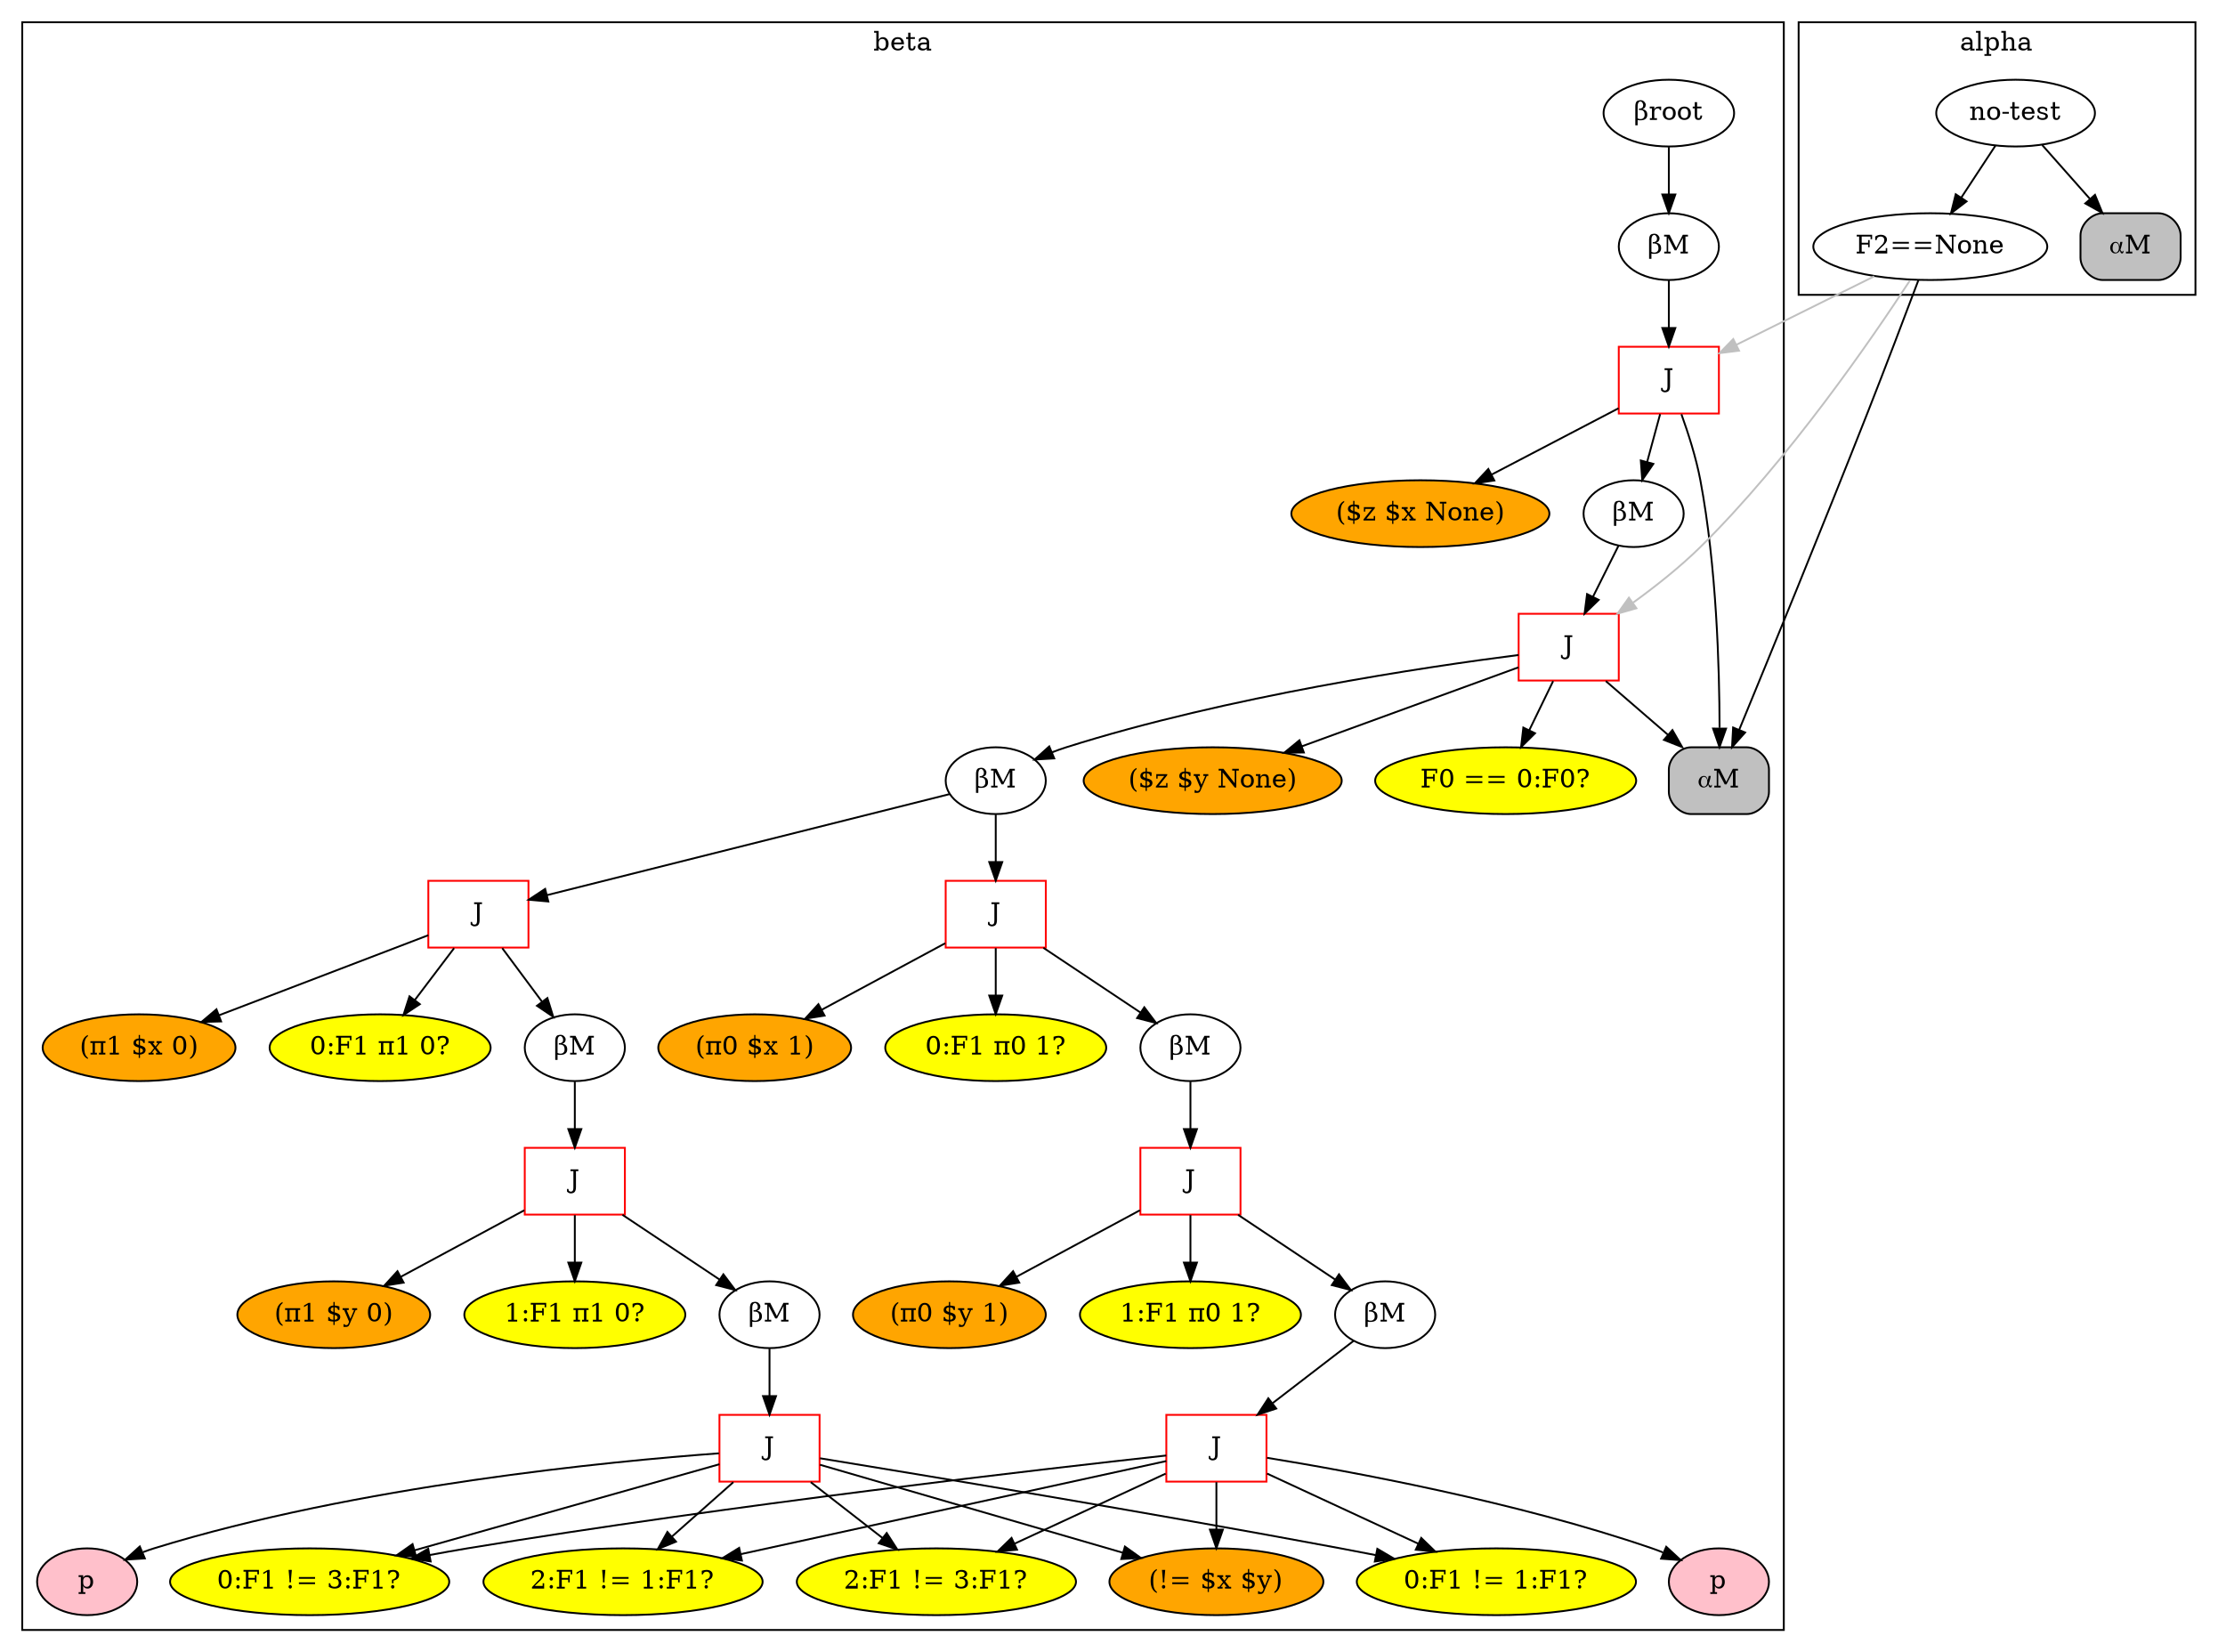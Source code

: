 digraph {
	subgraph cluster_1 {
	label = beta
	"BetaNode 0x7f02a5c1ef60" [label="βroot"];
	"BetaNode 0x7f02a5c1ef60" -> "BetaMemory 0x7f02a5be7c88";
	"BetaMemory 0x7f02a5be7c88" [label="βM"];
	"BetaMemory 0x7f02a5be7c88" -> "JoinNode 0x7f02a5be7d68";
	"JoinNode 0x7f02a5be7d68" [shape=box,color=red,label="J"];
	"JoinNode 0x7f02a5be7d68" -> "⍺M:<rete.alpha.AlphaMemory object at 0x7f02a5be7d30>"
	"($z $x None)" [style=filled,fillcolor=orange];
	"JoinNode 0x7f02a5be7d68" -> "($z $x None)"
	"JoinNode 0x7f02a5be7d68" -> "BetaMemory 0x7f02a5be7da0";
	"BetaMemory 0x7f02a5be7da0" [label="βM"];
	"BetaMemory 0x7f02a5be7da0" -> "JoinNode 0x7f02a5be7dd8";
	"JoinNode 0x7f02a5be7dd8" [shape=box,color=red,label="J"];
	"JoinNode 0x7f02a5be7dd8" -> "⍺M:<rete.alpha.AlphaMemory object at 0x7f02a5be7d30>"
	"($z $y None)" [style=filled,fillcolor=orange];
	"JoinNode 0x7f02a5be7dd8" -> "($z $y None)"
	"F0 == 0:F0?" [style=filled,fillcolor=yellow];
	"JoinNode 0x7f02a5be7dd8" -> "F0 == 0:F0?"
	"JoinNode 0x7f02a5be7dd8" -> "BetaMemory 0x7f02a5be7e10";
	"BetaMemory 0x7f02a5be7e10" [label="βM"];
	"BetaMemory 0x7f02a5be7e10" -> "JoinNode 0x7f02a5be7e80";
	"JoinNode 0x7f02a5be7e80" [shape=box,color=red,label="J"];
	"(π1 $x 0)" [style=filled,fillcolor=orange];
	"JoinNode 0x7f02a5be7e80" -> "(π1 $x 0)"
	"0:F1 π1 0?" [style=filled,fillcolor=yellow];
	"JoinNode 0x7f02a5be7e80" -> "0:F1 π1 0?"
	"JoinNode 0x7f02a5be7e80" -> "BetaMemory 0x7f02a5be7ef0";
	"BetaMemory 0x7f02a5be7ef0" [label="βM"];
	"BetaMemory 0x7f02a5be7ef0" -> "JoinNode 0x7f02a5be7f28";
	"JoinNode 0x7f02a5be7f28" [shape=box,color=red,label="J"];
	"(π1 $y 0)" [style=filled,fillcolor=orange];
	"JoinNode 0x7f02a5be7f28" -> "(π1 $y 0)"
	"1:F1 π1 0?" [style=filled,fillcolor=yellow];
	"JoinNode 0x7f02a5be7f28" -> "1:F1 π1 0?"
	"JoinNode 0x7f02a5be7f28" -> "BetaMemory 0x7f02a5be7f98";
	"BetaMemory 0x7f02a5be7f98" [label="βM"];
	"BetaMemory 0x7f02a5be7f98" -> "JoinNode 0x7f02a5be7fd0";
	"JoinNode 0x7f02a5be7fd0" [shape=box,color=red,label="J"];
	"(!= $x $y)" [style=filled,fillcolor=orange];
	"JoinNode 0x7f02a5be7fd0" -> "(!= $x $y)"
	"0:F1 != 1:F1?" [style=filled,fillcolor=yellow];
	"JoinNode 0x7f02a5be7fd0" -> "0:F1 != 1:F1?"
	"0:F1 != 3:F1?" [style=filled,fillcolor=yellow];
	"JoinNode 0x7f02a5be7fd0" -> "0:F1 != 3:F1?"
	"2:F1 != 1:F1?" [style=filled,fillcolor=yellow];
	"JoinNode 0x7f02a5be7fd0" -> "2:F1 != 1:F1?"
	"2:F1 != 3:F1?" [style=filled,fillcolor=yellow];
	"JoinNode 0x7f02a5be7fd0" -> "2:F1 != 3:F1?"
	"JoinNode 0x7f02a5be7fd0" -> "PNode 0x7f02a5be7c50";
	"PNode 0x7f02a5be7c50" [style=filled,fillcolor=pink,label="p"];
	"BetaMemory 0x7f02a5be7e10" -> "JoinNode 0x7f02a5b6a320";
	"JoinNode 0x7f02a5b6a320" [shape=box,color=red,label="J"];
	"(π0 $x 1)" [style=filled,fillcolor=orange];
	"JoinNode 0x7f02a5b6a320" -> "(π0 $x 1)"
	"0:F1 π0 1?" [style=filled,fillcolor=yellow];
	"JoinNode 0x7f02a5b6a320" -> "0:F1 π0 1?"
	"JoinNode 0x7f02a5b6a320" -> "BetaMemory 0x7f02a5b6a2b0";
	"BetaMemory 0x7f02a5b6a2b0" [label="βM"];
	"BetaMemory 0x7f02a5b6a2b0" -> "JoinNode 0x7f02a5b6a358";
	"JoinNode 0x7f02a5b6a358" [shape=box,color=red,label="J"];
	"(π0 $y 1)" [style=filled,fillcolor=orange];
	"JoinNode 0x7f02a5b6a358" -> "(π0 $y 1)"
	"1:F1 π0 1?" [style=filled,fillcolor=yellow];
	"JoinNode 0x7f02a5b6a358" -> "1:F1 π0 1?"
	"JoinNode 0x7f02a5b6a358" -> "BetaMemory 0x7f02a5b6a3c8";
	"BetaMemory 0x7f02a5b6a3c8" [label="βM"];
	"BetaMemory 0x7f02a5b6a3c8" -> "JoinNode 0x7f02a5b6a400";
	"JoinNode 0x7f02a5b6a400" [shape=box,color=red,label="J"];
	"(!= $x $y)" [style=filled,fillcolor=orange];
	"JoinNode 0x7f02a5b6a400" -> "(!= $x $y)"
	"0:F1 != 1:F1?" [style=filled,fillcolor=yellow];
	"JoinNode 0x7f02a5b6a400" -> "0:F1 != 1:F1?"
	"0:F1 != 3:F1?" [style=filled,fillcolor=yellow];
	"JoinNode 0x7f02a5b6a400" -> "0:F1 != 3:F1?"
	"2:F1 != 1:F1?" [style=filled,fillcolor=yellow];
	"JoinNode 0x7f02a5b6a400" -> "2:F1 != 1:F1?"
	"2:F1 != 3:F1?" [style=filled,fillcolor=yellow];
	"JoinNode 0x7f02a5b6a400" -> "2:F1 != 3:F1?"
	"JoinNode 0x7f02a5b6a400" -> "PNode 0x7f02a5b6a278";
	"PNode 0x7f02a5b6a278" [style=filled,fillcolor=pink,label="p"];
	}
	subgraph cluster_0 {
	label = alpha
	"no-test" -> "F2==None";
	"F2==None" -> "⍺M:<rete.alpha.AlphaMemory object at 0x7f02a5be7d30>";
	"⍺M:<rete.alpha.AlphaMemory object at 0x7f02a5be7d30>" [shape=box, style="rounded,filled", label="⍺M", fillcolor=gray];
	"no-test" -> "⍺M:<rete.alpha.AlphaMemory object at 0x7f02a5c1ec18>";
	"⍺M:<rete.alpha.AlphaMemory object at 0x7f02a5c1ec18>" [shape=box, style="rounded,filled", label="⍺M", fillcolor=gray];
	}
	"F2==None" -> "JoinNode 0x7f02a5be7d68" [color=gray];
	"F2==None" -> "JoinNode 0x7f02a5be7dd8" [color=gray];
}